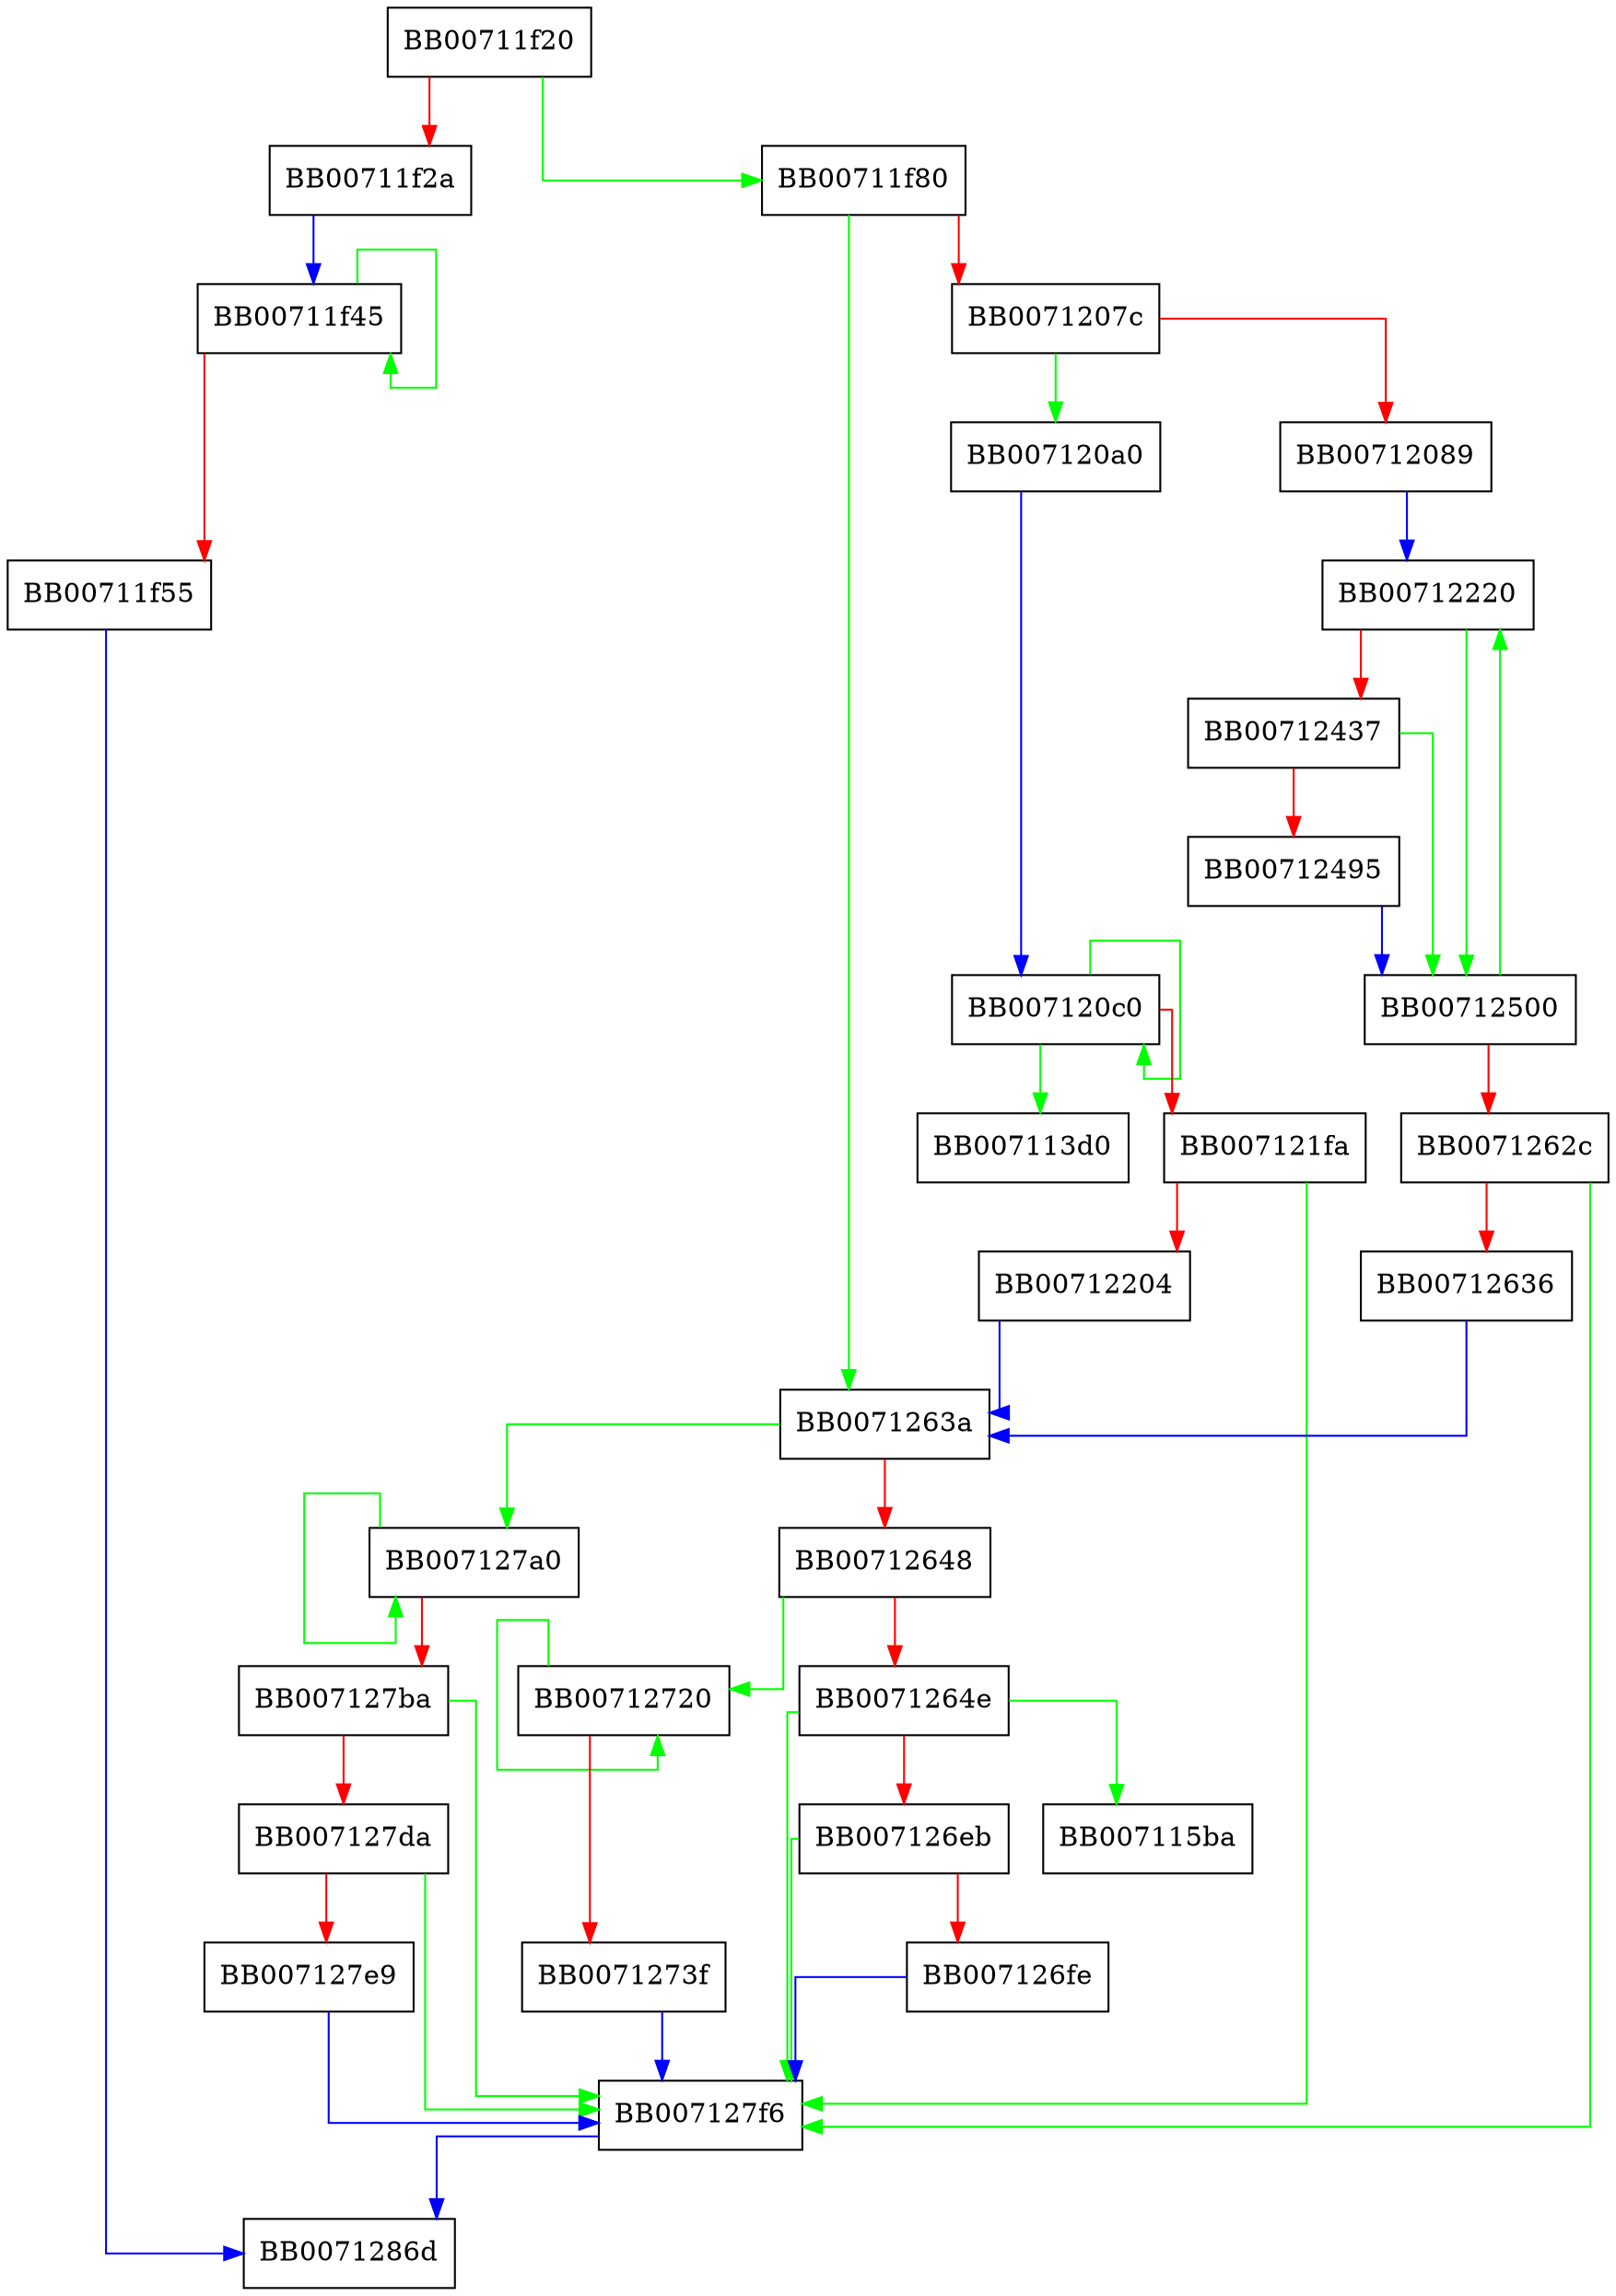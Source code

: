 digraph aesni_ctr32_encrypt_blocks {
  node [shape="box"];
  graph [splines=ortho];
  BB00711f20 -> BB00711f80 [color="green"];
  BB00711f20 -> BB00711f2a [color="red"];
  BB00711f2a -> BB00711f45 [color="blue"];
  BB00711f45 -> BB00711f45 [color="green"];
  BB00711f45 -> BB00711f55 [color="red"];
  BB00711f55 -> BB0071286d [color="blue"];
  BB00711f80 -> BB0071263a [color="green"];
  BB00711f80 -> BB0071207c [color="red"];
  BB0071207c -> BB007120a0 [color="green"];
  BB0071207c -> BB00712089 [color="red"];
  BB00712089 -> BB00712220 [color="blue"];
  BB007120a0 -> BB007120c0 [color="blue"];
  BB007120c0 -> BB007113d0 [color="green"];
  BB007120c0 -> BB007120c0 [color="green"];
  BB007120c0 -> BB007121fa [color="red"];
  BB007121fa -> BB007127f6 [color="green"];
  BB007121fa -> BB00712204 [color="red"];
  BB00712204 -> BB0071263a [color="blue"];
  BB00712220 -> BB00712500 [color="green"];
  BB00712220 -> BB00712437 [color="red"];
  BB00712437 -> BB00712500 [color="green"];
  BB00712437 -> BB00712495 [color="red"];
  BB00712495 -> BB00712500 [color="blue"];
  BB00712500 -> BB00712220 [color="green"];
  BB00712500 -> BB0071262c [color="red"];
  BB0071262c -> BB007127f6 [color="green"];
  BB0071262c -> BB00712636 [color="red"];
  BB00712636 -> BB0071263a [color="blue"];
  BB0071263a -> BB007127a0 [color="green"];
  BB0071263a -> BB00712648 [color="red"];
  BB00712648 -> BB00712720 [color="green"];
  BB00712648 -> BB0071264e [color="red"];
  BB0071264e -> BB007115ba [color="green"];
  BB0071264e -> BB007127f6 [color="green"];
  BB0071264e -> BB007126eb [color="red"];
  BB007126eb -> BB007127f6 [color="green"];
  BB007126eb -> BB007126fe [color="red"];
  BB007126fe -> BB007127f6 [color="blue"];
  BB00712720 -> BB00712720 [color="green"];
  BB00712720 -> BB0071273f [color="red"];
  BB0071273f -> BB007127f6 [color="blue"];
  BB007127a0 -> BB007127a0 [color="green"];
  BB007127a0 -> BB007127ba [color="red"];
  BB007127ba -> BB007127f6 [color="green"];
  BB007127ba -> BB007127da [color="red"];
  BB007127da -> BB007127f6 [color="green"];
  BB007127da -> BB007127e9 [color="red"];
  BB007127e9 -> BB007127f6 [color="blue"];
  BB007127f6 -> BB0071286d [color="blue"];
}
